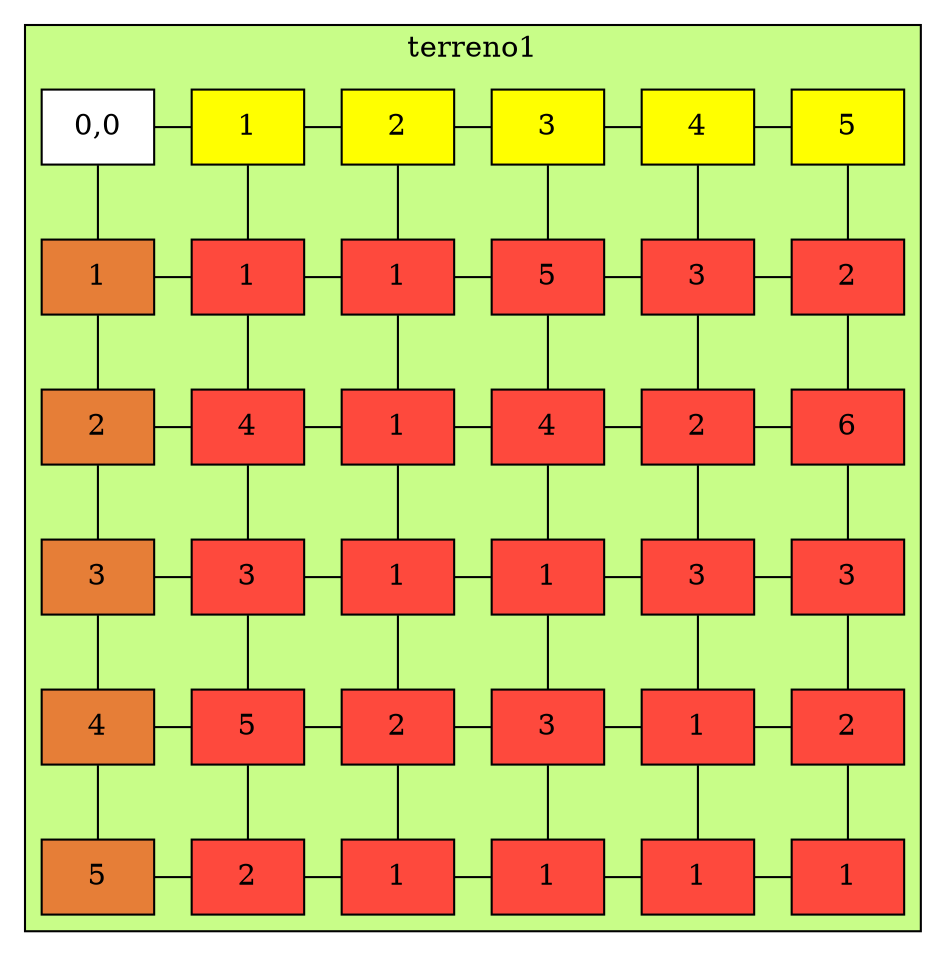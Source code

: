 
digraph L{
	node[shape=box fillcolor="#FFFFFF" style = filled]
	subgraph cluster_p{
		label = "terreno1"
		bgcolor = "#C8FD88"
		raiz[label = "0,0"]
		edge[dir = "none"]

		Fila1[label = "1", group = 1, fillcolor="#E67E37"];
		Fila2[label = "2", group = 1, fillcolor="#E67E37"];
		Fila3[label = "3", group = 1, fillcolor="#E67E37"];
		Fila4[label = "4", group = 1, fillcolor="#E67E37"];
		Fila5[label = "5", group = 1, fillcolor="#E67E37"];
		Fila1->Fila2;
		Fila2->Fila3;
		Fila3->Fila4;
		Fila4->Fila5;
		Columna1[label = "1", group = 2, fillcolor=yellow];
		Columna2[label = "2", group = 3, fillcolor=yellow];
		Columna3[label = "3", group = 4, fillcolor=yellow];
		Columna4[label = "4", group = 5, fillcolor=yellow];
		Columna5[label = "5", group = 6, fillcolor=yellow];
		Columna1->Columna2;
		Columna2->Columna3;
		Columna3->Columna4;
		Columna4->Columna5;
		raiz->Fila1;
		raiz->Columna1;
		{rank = same raiz;Columna1;Columna2;Columna3;Columna4;Columna5}
		nodo1_1[label = "1",group=2, fillcolor="#FE493D"]
		nodo2_1[label = "4",group=2, fillcolor="#FE493D"]
		nodo3_1[label = "3",group=2, fillcolor="#FE493D"]
		nodo4_1[label = "5",group=2, fillcolor="#FE493D"]
		nodo5_1[label = "2",group=2, fillcolor="#FE493D"]
		nodo1_2[label = "1",group=3, fillcolor="#FE493D"]
		nodo2_2[label = "1",group=3, fillcolor="#FE493D"]
		nodo3_2[label = "1",group=3, fillcolor="#FE493D"]
		nodo4_2[label = "2",group=3, fillcolor="#FE493D"]
		nodo5_2[label = "1",group=3, fillcolor="#FE493D"]
		nodo1_3[label = "5",group=4, fillcolor="#FE493D"]
		nodo2_3[label = "4",group=4, fillcolor="#FE493D"]
		nodo3_3[label = "1",group=4, fillcolor="#FE493D"]
		nodo4_3[label = "3",group=4, fillcolor="#FE493D"]
		nodo5_3[label = "1",group=4, fillcolor="#FE493D"]
		nodo1_4[label = "3",group=5, fillcolor="#FE493D"]
		nodo2_4[label = "2",group=5, fillcolor="#FE493D"]
		nodo3_4[label = "3",group=5, fillcolor="#FE493D"]
		nodo4_4[label = "1",group=5, fillcolor="#FE493D"]
		nodo5_4[label = "1",group=5, fillcolor="#FE493D"]
		nodo1_5[label = "2",group=6, fillcolor="#FE493D"]
		nodo2_5[label = "6",group=6, fillcolor="#FE493D"]
		nodo3_5[label = "3",group=6, fillcolor="#FE493D"]
		nodo4_5[label = "2",group=6, fillcolor="#FE493D"]
		nodo5_5[label = "1",group=6, fillcolor="#FE493D"]
		Fila1->nodo1_1;
		nodo1_1->nodo1_2;
		nodo1_2->nodo1_3;
		nodo1_3->nodo1_4;
		nodo1_4->nodo1_5;
		{rank = same;Fila1;nodo1_1;nodo1_2;nodo1_3;nodo1_4;nodo1_5}
		Fila2->nodo2_1;
		nodo2_1->nodo2_2;
		nodo2_2->nodo2_3;
		nodo2_3->nodo2_4;
		nodo2_4->nodo2_5;
		{rank = same;Fila2;nodo2_1;nodo2_2;nodo2_3;nodo2_4;nodo2_5}
		Fila3->nodo3_1;
		nodo3_1->nodo3_2;
		nodo3_2->nodo3_3;
		nodo3_3->nodo3_4;
		nodo3_4->nodo3_5;
		{rank = same;Fila3;nodo3_1;nodo3_2;nodo3_3;nodo3_4;nodo3_5}
		Fila4->nodo4_1;
		nodo4_1->nodo4_2;
		nodo4_2->nodo4_3;
		nodo4_3->nodo4_4;
		nodo4_4->nodo4_5;
		{rank = same;Fila4;nodo4_1;nodo4_2;nodo4_3;nodo4_4;nodo4_5}
		Fila5->nodo5_1;
		nodo5_1->nodo5_2;
		nodo5_2->nodo5_3;
		nodo5_3->nodo5_4;
		nodo5_4->nodo5_5;
		{rank = same;Fila5;nodo5_1;nodo5_2;nodo5_3;nodo5_4;nodo5_5}
		Columna1->nodo1_1;
		nodo1_1->nodo2_1;
		nodo2_1->nodo3_1;
		nodo3_1->nodo4_1;
		nodo4_1->nodo5_1;
		Columna2->nodo1_2;
		nodo1_2->nodo2_2;
		nodo2_2->nodo3_2;
		nodo3_2->nodo4_2;
		nodo4_2->nodo5_2;
		Columna3->nodo1_3;
		nodo1_3->nodo2_3;
		nodo2_3->nodo3_3;
		nodo3_3->nodo4_3;
		nodo4_3->nodo5_3;
		Columna4->nodo1_4;
		nodo1_4->nodo2_4;
		nodo2_4->nodo3_4;
		nodo3_4->nodo4_4;
		nodo4_4->nodo5_4;
		Columna5->nodo1_5;
		nodo1_5->nodo2_5;
		nodo2_5->nodo3_5;
		nodo3_5->nodo4_5;
		nodo4_5->nodo5_5;
	}
}